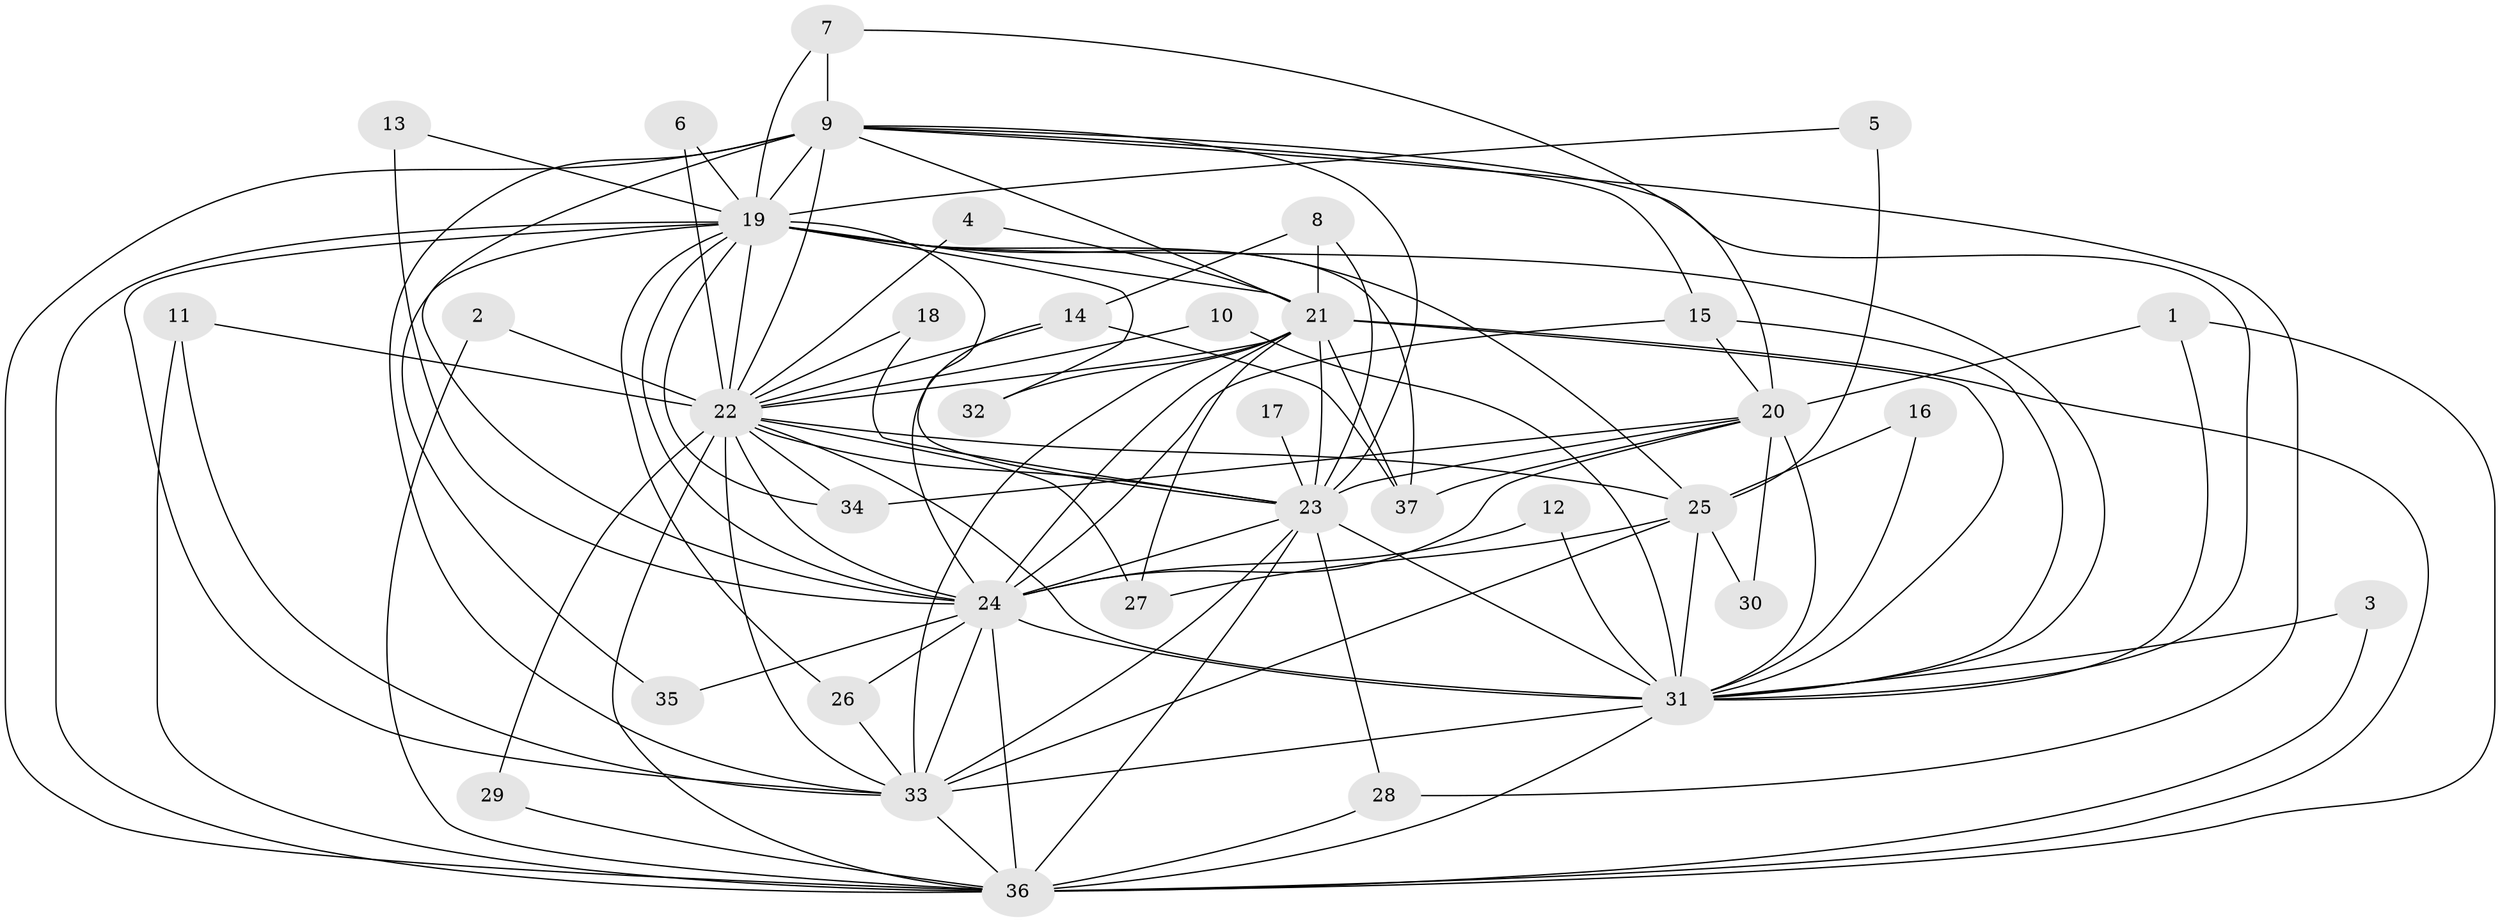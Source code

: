 // original degree distribution, {12: 0.0273972602739726, 16: 0.0273972602739726, 19: 0.0136986301369863, 23: 0.0136986301369863, 14: 0.0136986301369863, 18: 0.0136986301369863, 15: 0.0136986301369863, 27: 0.0136986301369863, 3: 0.2191780821917808, 2: 0.5205479452054794, 4: 0.0958904109589041, 10: 0.0136986301369863, 8: 0.0136986301369863}
// Generated by graph-tools (version 1.1) at 2025/25/03/09/25 03:25:40]
// undirected, 37 vertices, 106 edges
graph export_dot {
graph [start="1"]
  node [color=gray90,style=filled];
  1;
  2;
  3;
  4;
  5;
  6;
  7;
  8;
  9;
  10;
  11;
  12;
  13;
  14;
  15;
  16;
  17;
  18;
  19;
  20;
  21;
  22;
  23;
  24;
  25;
  26;
  27;
  28;
  29;
  30;
  31;
  32;
  33;
  34;
  35;
  36;
  37;
  1 -- 20 [weight=1.0];
  1 -- 31 [weight=1.0];
  1 -- 36 [weight=1.0];
  2 -- 22 [weight=1.0];
  2 -- 36 [weight=1.0];
  3 -- 31 [weight=1.0];
  3 -- 36 [weight=1.0];
  4 -- 21 [weight=1.0];
  4 -- 22 [weight=1.0];
  5 -- 19 [weight=1.0];
  5 -- 25 [weight=1.0];
  6 -- 19 [weight=1.0];
  6 -- 22 [weight=1.0];
  7 -- 9 [weight=3.0];
  7 -- 19 [weight=1.0];
  7 -- 20 [weight=1.0];
  8 -- 14 [weight=1.0];
  8 -- 21 [weight=1.0];
  8 -- 23 [weight=1.0];
  9 -- 15 [weight=1.0];
  9 -- 19 [weight=1.0];
  9 -- 21 [weight=1.0];
  9 -- 22 [weight=1.0];
  9 -- 23 [weight=1.0];
  9 -- 24 [weight=2.0];
  9 -- 28 [weight=1.0];
  9 -- 31 [weight=1.0];
  9 -- 33 [weight=1.0];
  9 -- 36 [weight=1.0];
  10 -- 22 [weight=1.0];
  10 -- 31 [weight=1.0];
  11 -- 22 [weight=1.0];
  11 -- 33 [weight=1.0];
  11 -- 36 [weight=1.0];
  12 -- 24 [weight=1.0];
  12 -- 31 [weight=1.0];
  13 -- 19 [weight=1.0];
  13 -- 24 [weight=1.0];
  14 -- 22 [weight=1.0];
  14 -- 24 [weight=1.0];
  14 -- 37 [weight=1.0];
  15 -- 20 [weight=1.0];
  15 -- 24 [weight=1.0];
  15 -- 31 [weight=1.0];
  16 -- 25 [weight=1.0];
  16 -- 31 [weight=1.0];
  17 -- 23 [weight=1.0];
  18 -- 22 [weight=1.0];
  18 -- 23 [weight=1.0];
  19 -- 21 [weight=1.0];
  19 -- 22 [weight=3.0];
  19 -- 23 [weight=1.0];
  19 -- 24 [weight=3.0];
  19 -- 25 [weight=1.0];
  19 -- 26 [weight=1.0];
  19 -- 31 [weight=2.0];
  19 -- 32 [weight=1.0];
  19 -- 33 [weight=1.0];
  19 -- 34 [weight=1.0];
  19 -- 35 [weight=1.0];
  19 -- 36 [weight=3.0];
  19 -- 37 [weight=2.0];
  20 -- 23 [weight=1.0];
  20 -- 24 [weight=2.0];
  20 -- 30 [weight=2.0];
  20 -- 31 [weight=1.0];
  20 -- 34 [weight=2.0];
  20 -- 37 [weight=1.0];
  21 -- 22 [weight=2.0];
  21 -- 23 [weight=1.0];
  21 -- 24 [weight=2.0];
  21 -- 27 [weight=1.0];
  21 -- 31 [weight=1.0];
  21 -- 32 [weight=1.0];
  21 -- 33 [weight=2.0];
  21 -- 36 [weight=1.0];
  21 -- 37 [weight=1.0];
  22 -- 23 [weight=2.0];
  22 -- 24 [weight=3.0];
  22 -- 25 [weight=1.0];
  22 -- 27 [weight=1.0];
  22 -- 29 [weight=1.0];
  22 -- 31 [weight=1.0];
  22 -- 33 [weight=1.0];
  22 -- 34 [weight=1.0];
  22 -- 36 [weight=1.0];
  23 -- 24 [weight=2.0];
  23 -- 28 [weight=1.0];
  23 -- 31 [weight=1.0];
  23 -- 33 [weight=1.0];
  23 -- 36 [weight=1.0];
  24 -- 26 [weight=1.0];
  24 -- 31 [weight=2.0];
  24 -- 33 [weight=2.0];
  24 -- 35 [weight=1.0];
  24 -- 36 [weight=2.0];
  25 -- 27 [weight=1.0];
  25 -- 30 [weight=2.0];
  25 -- 31 [weight=1.0];
  25 -- 33 [weight=1.0];
  26 -- 33 [weight=1.0];
  28 -- 36 [weight=2.0];
  29 -- 36 [weight=1.0];
  31 -- 33 [weight=1.0];
  31 -- 36 [weight=2.0];
  33 -- 36 [weight=1.0];
}
